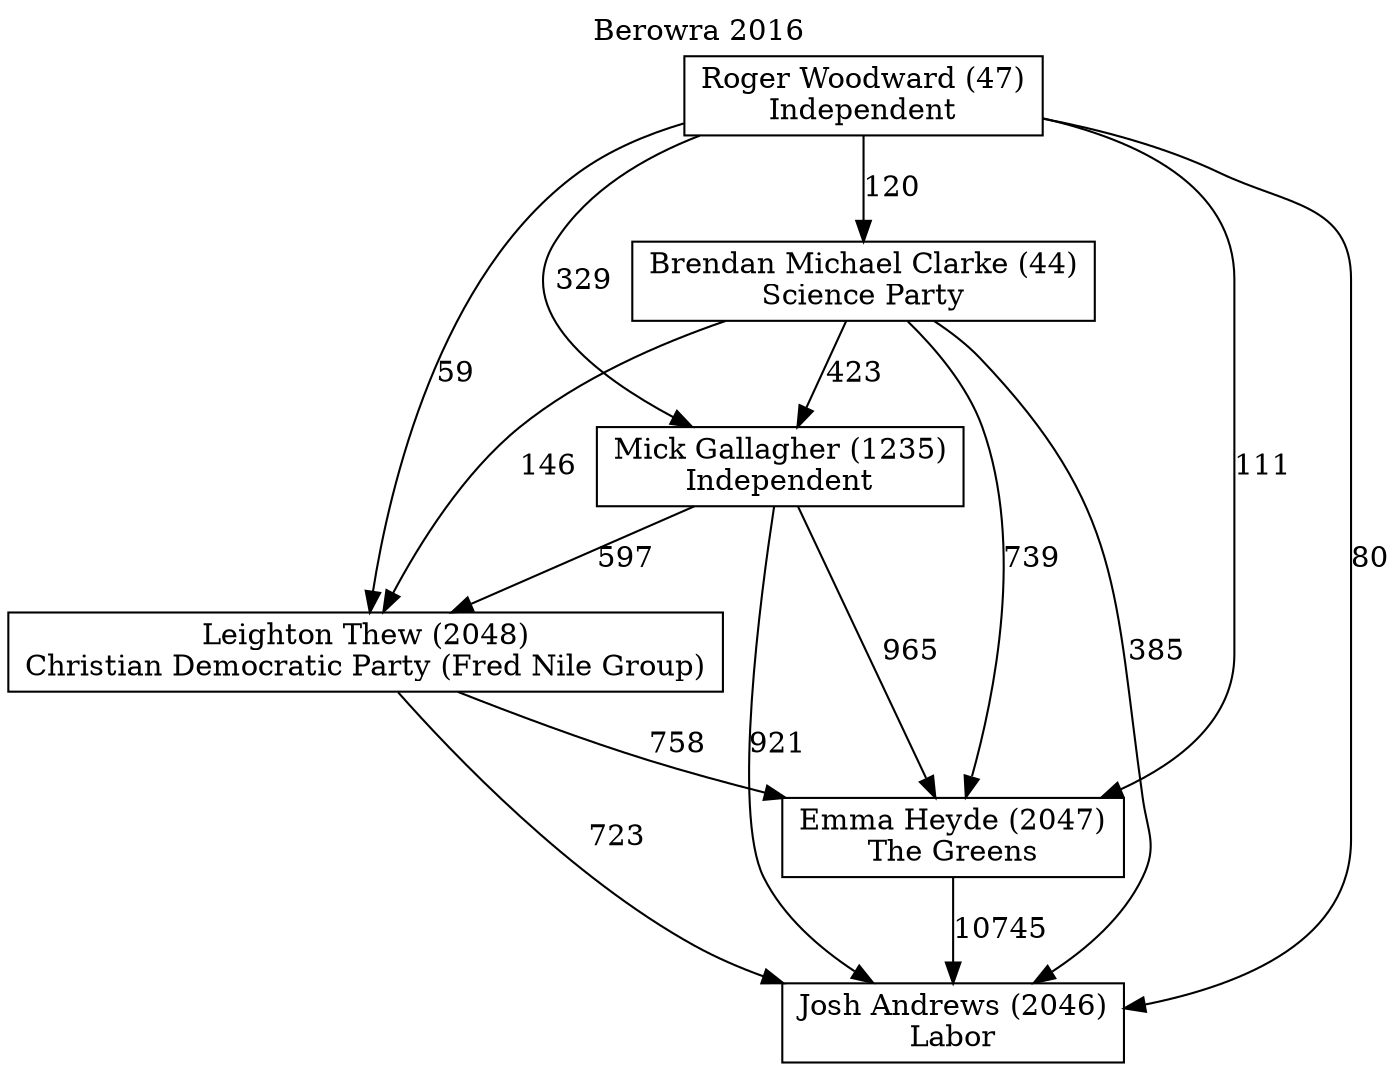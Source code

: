 // House preference flow
digraph "Josh Andrews (2046)_Berowra_2016" {
	graph [label="Berowra 2016" labelloc=t mclimit=10]
	node [shape=box]
	"Brendan Michael Clarke (44)" [label="Brendan Michael Clarke (44)
Science Party"]
	"Emma Heyde (2047)" [label="Emma Heyde (2047)
The Greens"]
	"Josh Andrews (2046)" [label="Josh Andrews (2046)
Labor"]
	"Leighton Thew (2048)" [label="Leighton Thew (2048)
Christian Democratic Party (Fred Nile Group)"]
	"Mick Gallagher (1235)" [label="Mick Gallagher (1235)
Independent"]
	"Roger Woodward (47)" [label="Roger Woodward (47)
Independent"]
	"Brendan Michael Clarke (44)" -> "Emma Heyde (2047)" [label=739]
	"Brendan Michael Clarke (44)" -> "Josh Andrews (2046)" [label=385]
	"Brendan Michael Clarke (44)" -> "Leighton Thew (2048)" [label=146]
	"Brendan Michael Clarke (44)" -> "Mick Gallagher (1235)" [label=423]
	"Emma Heyde (2047)" -> "Josh Andrews (2046)" [label=10745]
	"Leighton Thew (2048)" -> "Emma Heyde (2047)" [label=758]
	"Leighton Thew (2048)" -> "Josh Andrews (2046)" [label=723]
	"Mick Gallagher (1235)" -> "Emma Heyde (2047)" [label=965]
	"Mick Gallagher (1235)" -> "Josh Andrews (2046)" [label=921]
	"Mick Gallagher (1235)" -> "Leighton Thew (2048)" [label=597]
	"Roger Woodward (47)" -> "Brendan Michael Clarke (44)" [label=120]
	"Roger Woodward (47)" -> "Emma Heyde (2047)" [label=111]
	"Roger Woodward (47)" -> "Josh Andrews (2046)" [label=80]
	"Roger Woodward (47)" -> "Leighton Thew (2048)" [label=59]
	"Roger Woodward (47)" -> "Mick Gallagher (1235)" [label=329]
}
